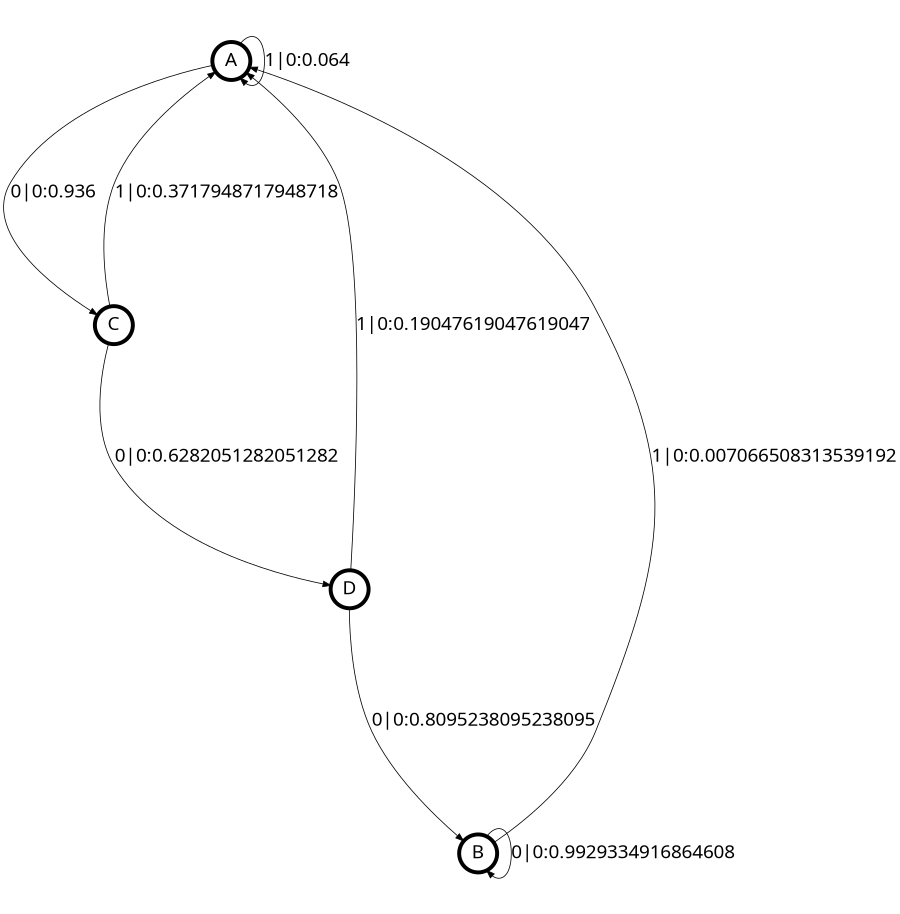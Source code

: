 digraph  {
size = "6,8.5";
ratio = "fill";
node
[shape = circle];
node [fontsize = 24];
node [penwidth = 5];
edge [fontsize = 24];
node [fontname = "CMU Serif Roman"];
graph [fontname = "CMU Serif Roman"];
edge [fontname = "CMU Serif Roman"];
A -> A [label = "1|0:0.064\l"];
A -> C [label = "0|0:0.936\l"];
B -> A [label = "1|0:0.007066508313539192\l"];
B -> B [label = "0|0:0.9929334916864608\l"];
C -> A [label = "1|0:0.3717948717948718\l"];
C -> D [label = "0|0:0.6282051282051282\l"];
D -> A [label = "1|0:0.19047619047619047\l"];
D -> B [label = "0|0:0.8095238095238095\l"];
}